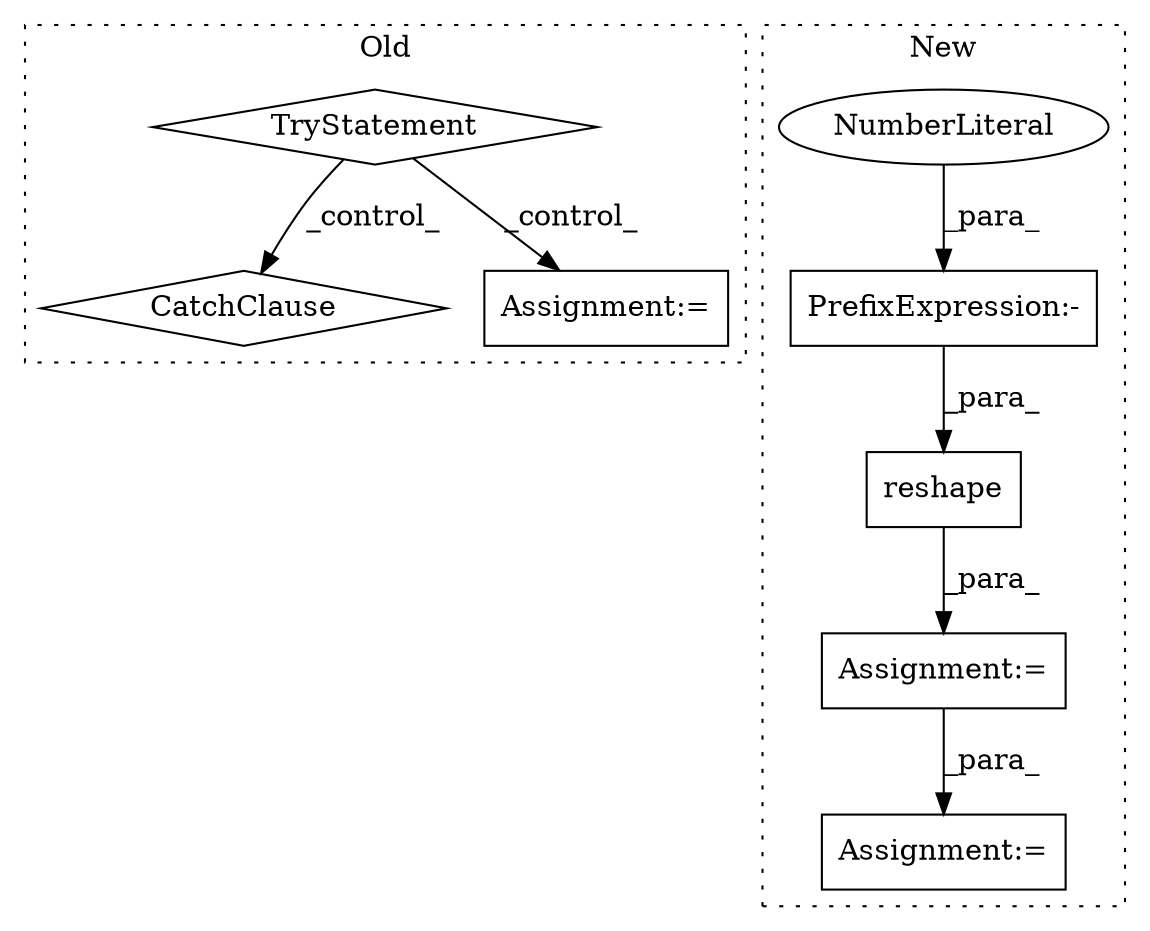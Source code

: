 digraph G {
subgraph cluster0 {
1 [label="CatchClause" a="12" s="2501,2559" l="13,2" shape="diamond"];
4 [label="TryStatement" a="54" s="2144" l="4" shape="diamond"];
5 [label="Assignment:=" a="7" s="2338,2417" l="61,2" shape="box"];
label = "Old";
style="dotted";
}
subgraph cluster1 {
2 [label="reshape" a="32" s="2037,2056" l="8,1" shape="box"];
3 [label="Assignment:=" a="7" s="2030" l="1" shape="box"];
6 [label="PrefixExpression:-" a="38" s="2054" l="1" shape="box"];
7 [label="NumberLiteral" a="34" s="2055" l="1" shape="ellipse"];
8 [label="Assignment:=" a="7" s="2135,2228" l="57,2" shape="box"];
label = "New";
style="dotted";
}
2 -> 3 [label="_para_"];
3 -> 8 [label="_para_"];
4 -> 1 [label="_control_"];
4 -> 5 [label="_control_"];
6 -> 2 [label="_para_"];
7 -> 6 [label="_para_"];
}